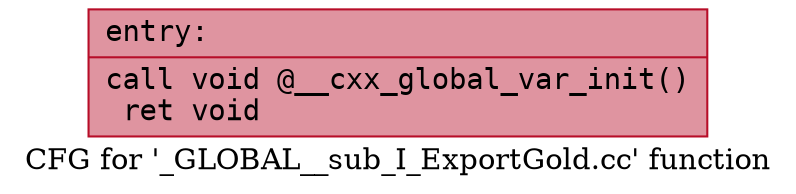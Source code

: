 digraph "CFG for '_GLOBAL__sub_I_ExportGold.cc' function" {
	label="CFG for '_GLOBAL__sub_I_ExportGold.cc' function";

	Node0x55b8244e3900 [shape=record,color="#b70d28ff", style=filled, fillcolor="#b70d2870" fontname="Courier",label="{entry:\l|  call void @__cxx_global_var_init()\l  ret void\l}"];
}
